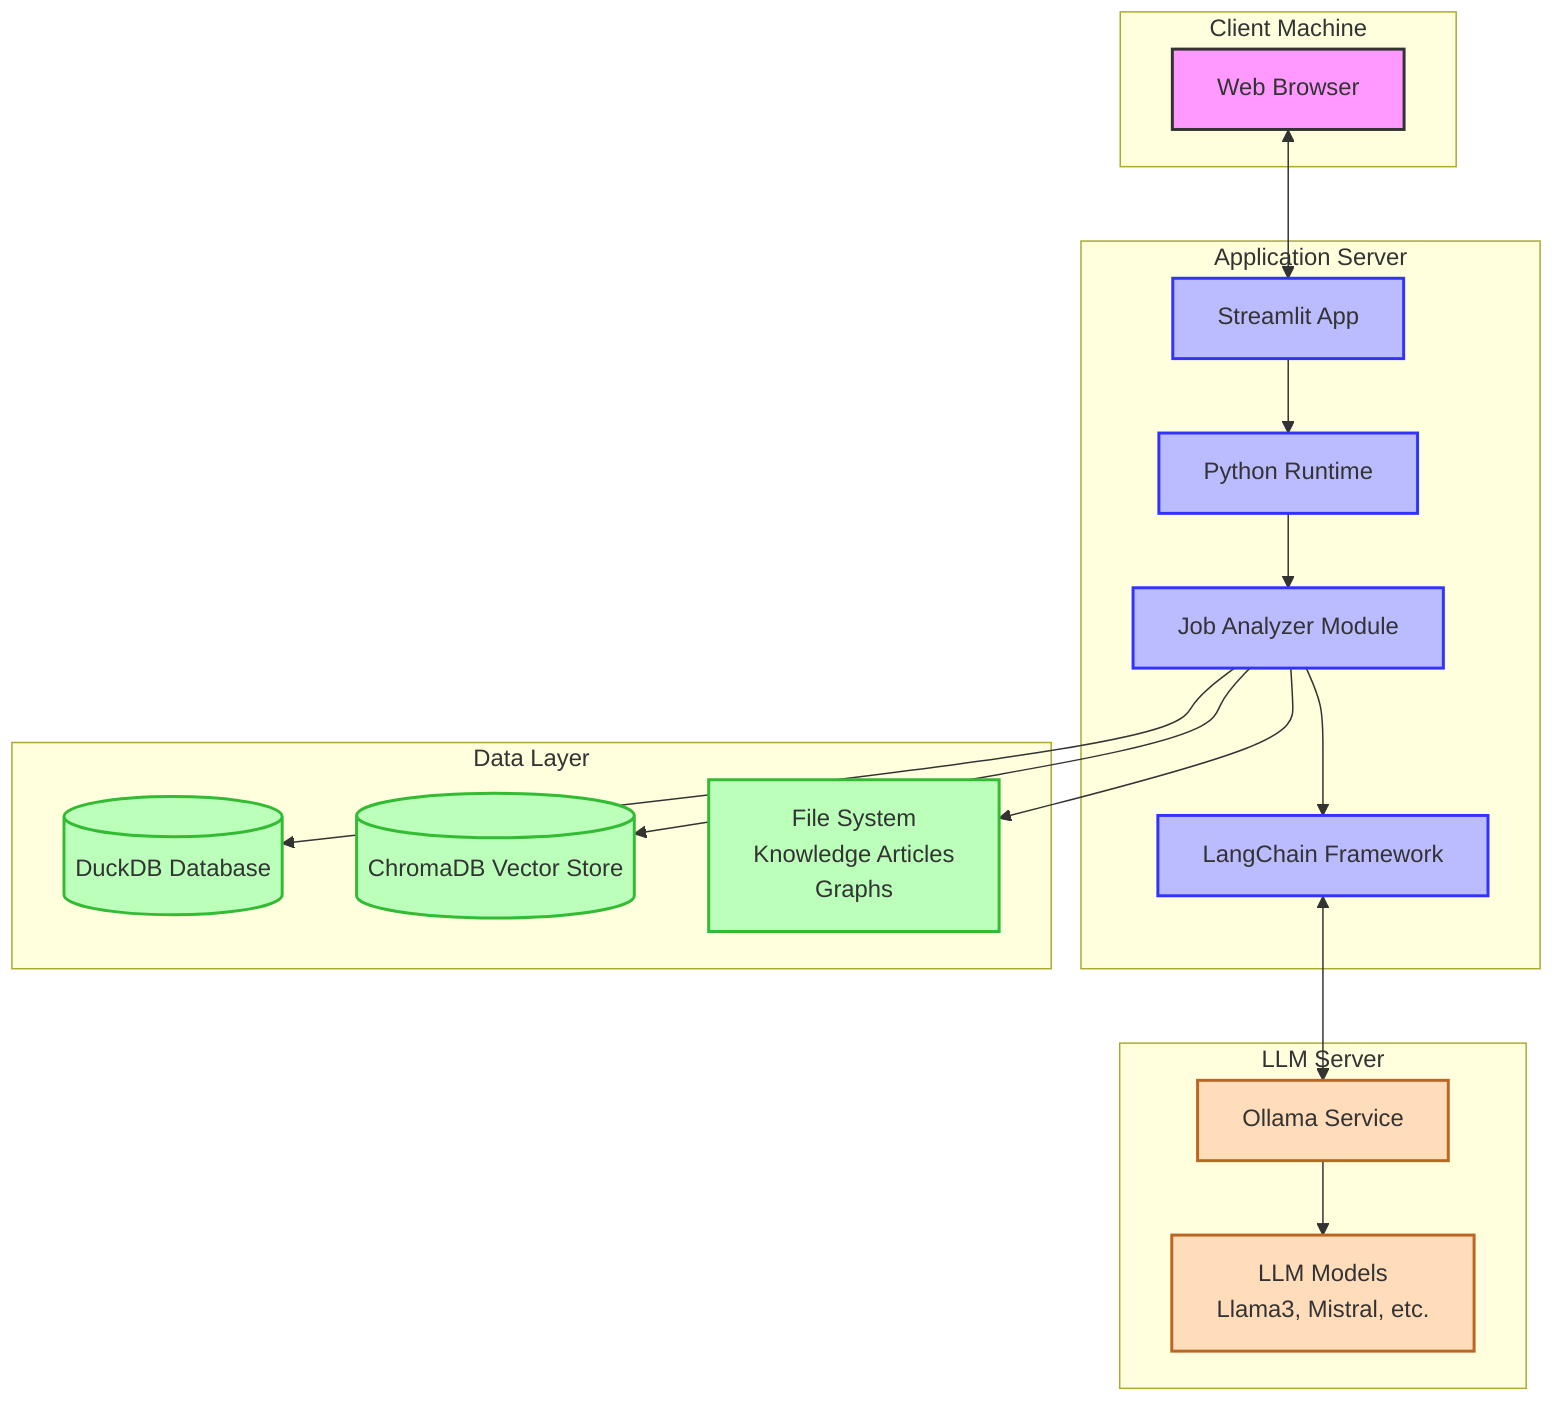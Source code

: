flowchart TD
    subgraph Client Machine
        Browser[Web Browser]
    end
    
    subgraph Application Server
        WebApp[Streamlit App]
        PythonRuntime[Python Runtime]
        JobAnalyzer[Job Analyzer Module]
        LangChain[LangChain Framework]
    end
    
    subgraph Data Layer
        DuckDB[(DuckDB Database)]
        ChromaDB[(ChromaDB Vector Store)]
        FileSystem[File System\nKnowledge Articles\nGraphs]
    end
    
    subgraph LLM Server
        Ollama[Ollama Service]
        LLMModels[LLM Models\nLlama3, Mistral, etc.]
    end
    
    Browser <--> WebApp
    WebApp --> PythonRuntime
    PythonRuntime --> JobAnalyzer
    JobAnalyzer --> LangChain
    
    JobAnalyzer --> DuckDB
    JobAnalyzer --> ChromaDB
    JobAnalyzer --> FileSystem
    
    LangChain <--> Ollama
    Ollama --> LLMModels
    
    classDef client fill:#f9f,stroke:#333,stroke-width:2px;
    classDef app fill:#bbf,stroke:#33f,stroke-width:2px;
    classDef data fill:#bfb,stroke:#3b3,stroke-width:2px;
    classDef llm fill:#fdb,stroke:#b62,stroke-width:2px;
    
    class Browser client;
    class WebApp,PythonRuntime,JobAnalyzer,LangChain app;
    class DuckDB,ChromaDB,FileSystem data;
    class Ollama,LLMModels llm;